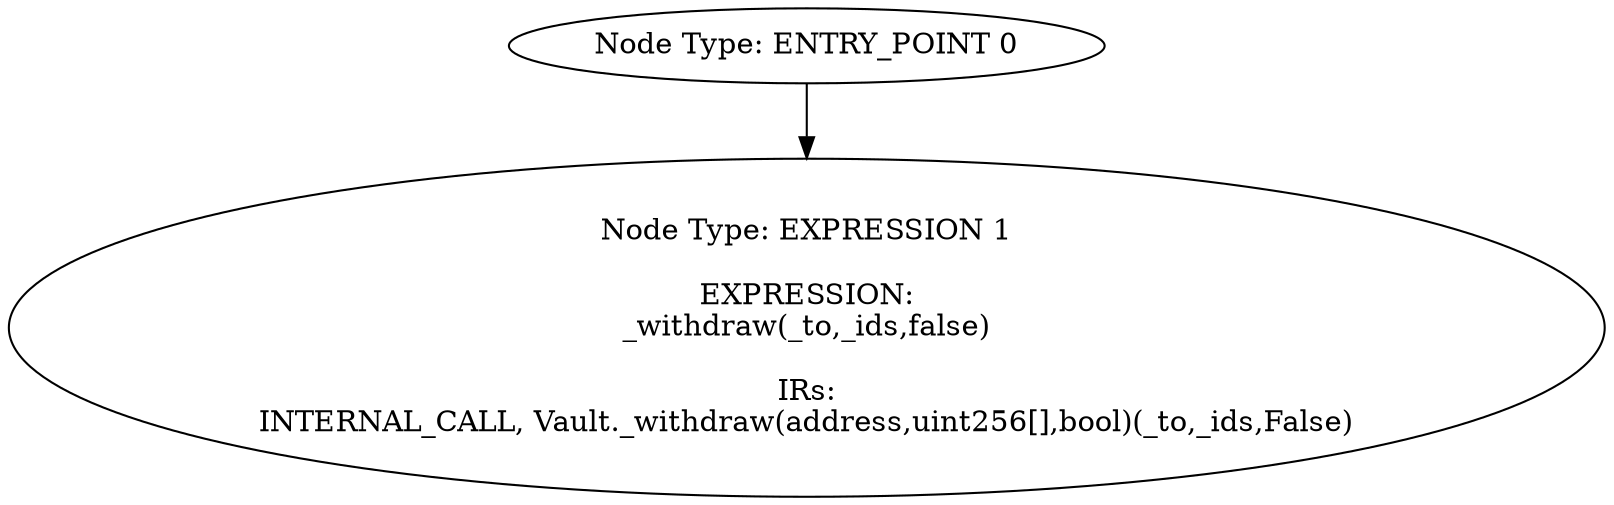 digraph{
0[label="Node Type: ENTRY_POINT 0
"];
0->1;
1[label="Node Type: EXPRESSION 1

EXPRESSION:
_withdraw(_to,_ids,false)

IRs:
INTERNAL_CALL, Vault._withdraw(address,uint256[],bool)(_to,_ids,False)"];
}
